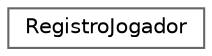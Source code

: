 digraph "Graphical Class Hierarchy"
{
 // LATEX_PDF_SIZE
  bgcolor="transparent";
  edge [fontname=Helvetica,fontsize=10,labelfontname=Helvetica,labelfontsize=10];
  node [fontname=Helvetica,fontsize=10,shape=box,height=0.2,width=0.4];
  rankdir="LR";
  Node0 [id="Node000000",label="RegistroJogador",height=0.2,width=0.4,color="grey40", fillcolor="white", style="filled",URL="$classRegistroJogador.html",tooltip=" "];
}
